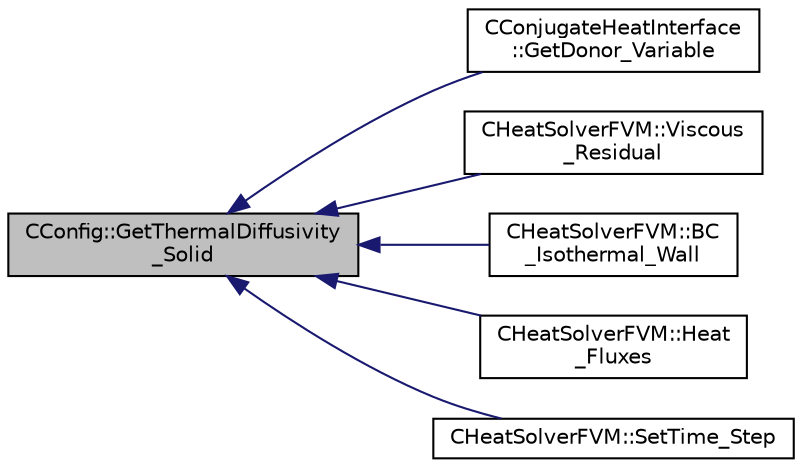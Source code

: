 digraph "CConfig::GetThermalDiffusivity_Solid"
{
  edge [fontname="Helvetica",fontsize="10",labelfontname="Helvetica",labelfontsize="10"];
  node [fontname="Helvetica",fontsize="10",shape=record];
  rankdir="LR";
  Node12371 [label="CConfig::GetThermalDiffusivity\l_Solid",height=0.2,width=0.4,color="black", fillcolor="grey75", style="filled", fontcolor="black"];
  Node12371 -> Node12372 [dir="back",color="midnightblue",fontsize="10",style="solid",fontname="Helvetica"];
  Node12372 [label="CConjugateHeatInterface\l::GetDonor_Variable",height=0.2,width=0.4,color="black", fillcolor="white", style="filled",URL="$class_c_conjugate_heat_interface.html#a202dd62e4a06b68c52ffa585d6c28149",tooltip="Retrieve the variable that will be sent from donor mesh to target mesh. "];
  Node12371 -> Node12373 [dir="back",color="midnightblue",fontsize="10",style="solid",fontname="Helvetica"];
  Node12373 [label="CHeatSolverFVM::Viscous\l_Residual",height=0.2,width=0.4,color="black", fillcolor="white", style="filled",URL="$class_c_heat_solver_f_v_m.html#a860d3e08f75f173ce401f90d27649ba2",tooltip="Compute the viscous residuals for the turbulent equation. "];
  Node12371 -> Node12374 [dir="back",color="midnightblue",fontsize="10",style="solid",fontname="Helvetica"];
  Node12374 [label="CHeatSolverFVM::BC\l_Isothermal_Wall",height=0.2,width=0.4,color="black", fillcolor="white", style="filled",URL="$class_c_heat_solver_f_v_m.html#a8e5ca5a8cb7c3eed8917cb8e1d0f68c2",tooltip="Impose the Navier-Stokes boundary condition (strong). "];
  Node12371 -> Node12375 [dir="back",color="midnightblue",fontsize="10",style="solid",fontname="Helvetica"];
  Node12375 [label="CHeatSolverFVM::Heat\l_Fluxes",height=0.2,width=0.4,color="black", fillcolor="white", style="filled",URL="$class_c_heat_solver_f_v_m.html#a0f6b7e5a6e657340e1634743b9631102",tooltip="Evaluate heat-flux related objectives. "];
  Node12371 -> Node12376 [dir="back",color="midnightblue",fontsize="10",style="solid",fontname="Helvetica"];
  Node12376 [label="CHeatSolverFVM::SetTime_Step",height=0.2,width=0.4,color="black", fillcolor="white", style="filled",URL="$class_c_heat_solver_f_v_m.html#a5d2dc86ae38a3f979cfce8bf7bccdaa8",tooltip="A virtual member. "];
}
